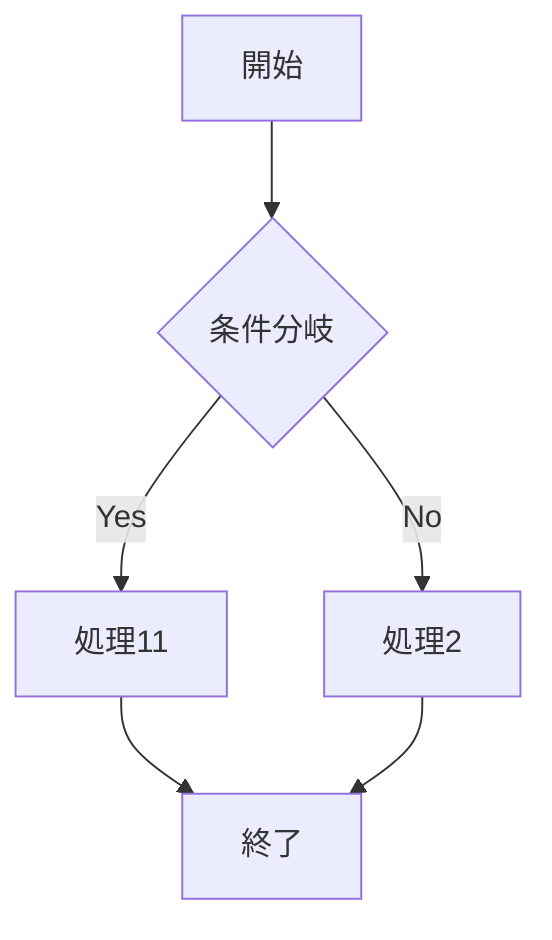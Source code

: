 flowchart TD
    A[開始] --> B{条件分岐}
    B -->|Yes| C[処理11]
    B -->|No| D[処理2]
    C --> E[終了]
    D --> E